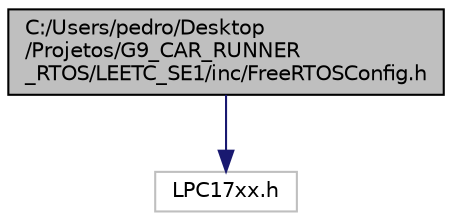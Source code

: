 digraph "C:/Users/pedro/Desktop/Projetos/G9_CAR_RUNNER_RTOS/LEETC_SE1/inc/FreeRTOSConfig.h"
{
 // LATEX_PDF_SIZE
  edge [fontname="Helvetica",fontsize="10",labelfontname="Helvetica",labelfontsize="10"];
  node [fontname="Helvetica",fontsize="10",shape=record];
  Node1 [label="C:/Users/pedro/Desktop\l/Projetos/G9_CAR_RUNNER\l_RTOS/LEETC_SE1/inc/FreeRTOSConfig.h",height=0.2,width=0.4,color="black", fillcolor="grey75", style="filled", fontcolor="black",tooltip=" "];
  Node1 -> Node2 [color="midnightblue",fontsize="10",style="solid",fontname="Helvetica"];
  Node2 [label="LPC17xx.h",height=0.2,width=0.4,color="grey75", fillcolor="white", style="filled",tooltip=" "];
}
